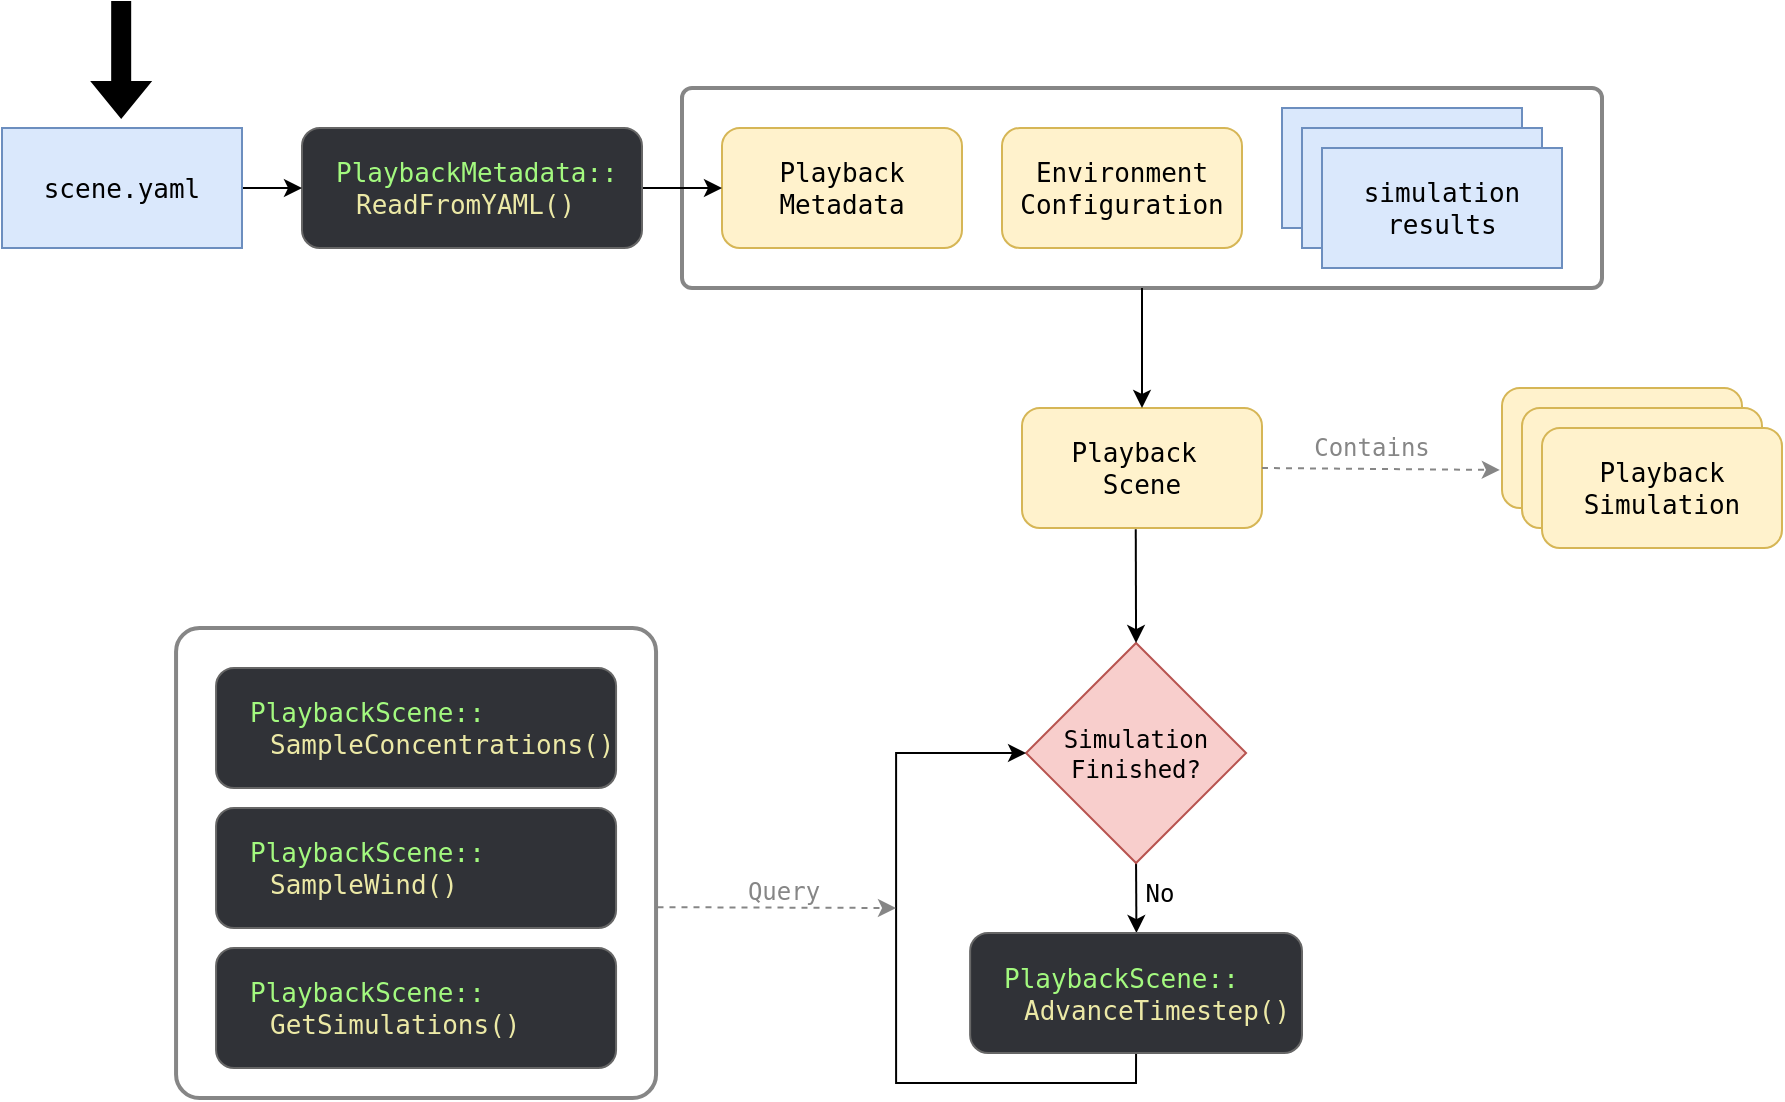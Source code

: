 <mxfile version="27.0.9">
  <diagram name="Page-1" id="a3106Rld3nqsuqSQHuJ1">
    <mxGraphModel dx="2253" dy="883" grid="1" gridSize="10" guides="1" tooltips="1" connect="1" arrows="1" fold="1" page="1" pageScale="1" pageWidth="827" pageHeight="1169" math="0" shadow="0">
      <root>
        <mxCell id="0" />
        <mxCell id="1" parent="0" />
        <mxCell id="j4ynjjWQNKRZf8Y-CPZ6-27" value="" style="rounded=1;whiteSpace=wrap;html=1;fillColor=none;strokeWidth=2;arcSize=5;strokeColor=#868686;" parent="1" vertex="1">
          <mxGeometry x="57.03" y="330" width="240" height="235" as="geometry" />
        </mxCell>
        <mxCell id="j4ynjjWQNKRZf8Y-CPZ6-2" value="" style="rounded=1;whiteSpace=wrap;html=1;fillColor=none;strokeWidth=2;arcSize=5;strokeColor=#868686;" parent="1" vertex="1">
          <mxGeometry x="310" y="60" width="460" height="100" as="geometry" />
        </mxCell>
        <mxCell id="ayrzzpna5QH0cfRAlzxf-7" value="Playback&lt;div&gt;Metadata&lt;/div&gt;" style="rounded=1;whiteSpace=wrap;html=1;fillColor=#fff2cc;strokeColor=#d6b656;fontSize=13;fontFamily=Droid Sans Mono, monospace, monospace;" parent="1" vertex="1">
          <mxGeometry x="330" y="80" width="120" height="60" as="geometry" />
        </mxCell>
        <mxCell id="j4ynjjWQNKRZf8Y-CPZ6-23" style="edgeStyle=orthogonalEdgeStyle;rounded=0;orthogonalLoop=1;jettySize=auto;html=1;exitX=1;exitY=0.5;exitDx=0;exitDy=0;" parent="1" source="ayrzzpna5QH0cfRAlzxf-8" target="ayrzzpna5QH0cfRAlzxf-7" edge="1">
          <mxGeometry relative="1" as="geometry" />
        </mxCell>
        <mxCell id="ayrzzpna5QH0cfRAlzxf-8" value="&lt;blockquote style=&quot;margin: 0px 0px 0px 15px; border: none; padding: 0px;&quot;&gt;&lt;font face=&quot;Droid Sans Mono, monospace, monospace&quot; style=&quot;color: rgb(163, 249, 127); font-size: 13px;&quot;&gt;&lt;font style=&quot;&quot;&gt;PlaybackMetadata&lt;/font&gt;::&lt;/font&gt;&lt;div style=&quot;margin-left: 10px;&quot;&gt;&lt;font face=&quot;Droid Sans Mono, monospace, monospace&quot; style=&quot;color: rgb(236, 233, 166); font-size: 13px;&quot;&gt;ReadFromYAML()&lt;/font&gt;&lt;/div&gt;&lt;/blockquote&gt;" style="rounded=1;whiteSpace=wrap;html=1;fillColor=#303237;strokeColor=#666666;fontColor=#333333;align=left;" parent="1" vertex="1">
          <mxGeometry x="120" y="80" width="170" height="60" as="geometry" />
        </mxCell>
        <mxCell id="j4ynjjWQNKRZf8Y-CPZ6-22" style="edgeStyle=orthogonalEdgeStyle;rounded=0;orthogonalLoop=1;jettySize=auto;html=1;exitX=1;exitY=0.5;exitDx=0;exitDy=0;" parent="1" source="ayrzzpna5QH0cfRAlzxf-15" target="ayrzzpna5QH0cfRAlzxf-8" edge="1">
          <mxGeometry relative="1" as="geometry" />
        </mxCell>
        <mxCell id="ayrzzpna5QH0cfRAlzxf-15" value="scene.yaml" style="rounded=0;whiteSpace=wrap;html=1;fillColor=#dae8fc;strokeColor=#6c8ebf;fontSize=13;fontFamily=Droid Sans Mono, monospace, monospace;" parent="1" vertex="1">
          <mxGeometry x="-30" y="80" width="120" height="60" as="geometry" />
        </mxCell>
        <mxCell id="ayrzzpna5QH0cfRAlzxf-46" value="" style="shape=flexArrow;endArrow=classic;html=1;rounded=0;fillColor=#000000;strokeColor=none;entryX=0.5;entryY=0;entryDx=0;entryDy=0;" parent="1" edge="1">
          <mxGeometry width="50" height="50" relative="1" as="geometry">
            <mxPoint x="29.59" y="16" as="sourcePoint" />
            <mxPoint x="29.59" y="76" as="targetPoint" />
          </mxGeometry>
        </mxCell>
        <mxCell id="j4ynjjWQNKRZf8Y-CPZ6-1" value="Environment Configuration" style="rounded=1;whiteSpace=wrap;html=1;fillColor=#fff2cc;strokeColor=#d6b656;fontSize=13;fontFamily=Droid Sans Mono, monospace, monospace;" parent="1" vertex="1">
          <mxGeometry x="470" y="80" width="120" height="60" as="geometry" />
        </mxCell>
        <mxCell id="j4ynjjWQNKRZf8Y-CPZ6-10" style="edgeStyle=orthogonalEdgeStyle;rounded=0;orthogonalLoop=1;jettySize=auto;html=1;exitX=0.5;exitY=1;exitDx=0;exitDy=0;" parent="1" source="j4ynjjWQNKRZf8Y-CPZ6-8" edge="1">
          <mxGeometry relative="1" as="geometry">
            <mxPoint x="537.22" y="482.51" as="targetPoint" />
          </mxGeometry>
        </mxCell>
        <mxCell id="j4ynjjWQNKRZf8Y-CPZ6-8" value="Simulation Finished?" style="rhombus;whiteSpace=wrap;html=1;fillColor=#f8cecc;strokeColor=#b85450;fontFamily=Droid Sans Mono, monospace, monospace;" parent="1" vertex="1">
          <mxGeometry x="482.03" y="337.51" width="110" height="110" as="geometry" />
        </mxCell>
        <mxCell id="j4ynjjWQNKRZf8Y-CPZ6-13" style="edgeStyle=orthogonalEdgeStyle;rounded=0;orthogonalLoop=1;jettySize=auto;html=1;exitX=0.5;exitY=1;exitDx=0;exitDy=0;entryX=0;entryY=0.5;entryDx=0;entryDy=0;" parent="1" source="j4ynjjWQNKRZf8Y-CPZ6-11" target="j4ynjjWQNKRZf8Y-CPZ6-8" edge="1">
          <mxGeometry relative="1" as="geometry">
            <mxPoint x="417.03" y="402.51" as="targetPoint" />
            <Array as="points">
              <mxPoint x="537.03" y="557.51" />
              <mxPoint x="417.03" y="557.51" />
              <mxPoint x="417.03" y="392.51" />
            </Array>
          </mxGeometry>
        </mxCell>
        <mxCell id="j4ynjjWQNKRZf8Y-CPZ6-11" value="&lt;blockquote style=&quot;margin: 0px 0px 0px 15px; border: none; padding: 0px;&quot;&gt;&lt;font face=&quot;Droid Sans Mono, monospace, monospace&quot; style=&quot;color: rgb(163, 249, 127); font-size: 13px;&quot;&gt;&lt;font style=&quot;&quot;&gt;PlaybackScene&lt;/font&gt;::&lt;/font&gt;&lt;div style=&quot;margin-left: 10px;&quot;&gt;&lt;font face=&quot;Droid Sans Mono, monospace, monospace&quot; style=&quot;color: rgb(236, 233, 166); font-size: 13px;&quot;&gt;AdvanceTimestep()&lt;/font&gt;&lt;/div&gt;&lt;/blockquote&gt;" style="rounded=1;whiteSpace=wrap;html=1;fillColor=#303237;strokeColor=#666666;fontColor=#333333;align=left;" parent="1" vertex="1">
          <mxGeometry x="454.07" y="482.51" width="165.93" height="60" as="geometry" />
        </mxCell>
        <mxCell id="j4ynjjWQNKRZf8Y-CPZ6-12" value="No" style="text;html=1;align=center;verticalAlign=middle;whiteSpace=wrap;rounded=0;fontFamily=Droid Sans Mono, monospace, monospace;" parent="1" vertex="1">
          <mxGeometry x="519.06" y="447.51" width="60" height="30" as="geometry" />
        </mxCell>
        <mxCell id="j4ynjjWQNKRZf8Y-CPZ6-17" value="" style="rounded=0;whiteSpace=wrap;html=1;fillColor=#dae8fc;strokeColor=#6c8ebf;fontSize=13;fontFamily=Droid Sans Mono, monospace, monospace;" parent="1" vertex="1">
          <mxGeometry x="610" y="70" width="120" height="60" as="geometry" />
        </mxCell>
        <mxCell id="j4ynjjWQNKRZf8Y-CPZ6-19" value="" style="rounded=0;whiteSpace=wrap;html=1;fillColor=#dae8fc;strokeColor=#6c8ebf;fontSize=13;fontFamily=Droid Sans Mono, monospace, monospace;" parent="1" vertex="1">
          <mxGeometry x="620" y="80" width="120" height="60" as="geometry" />
        </mxCell>
        <mxCell id="j4ynjjWQNKRZf8Y-CPZ6-18" value="simulation results" style="rounded=0;whiteSpace=wrap;html=1;fillColor=#dae8fc;strokeColor=#6c8ebf;fontSize=13;fontFamily=Droid Sans Mono, monospace, monospace;" parent="1" vertex="1">
          <mxGeometry x="630" y="90" width="120" height="60" as="geometry" />
        </mxCell>
        <mxCell id="j4ynjjWQNKRZf8Y-CPZ6-24" value="&lt;blockquote style=&quot;margin: 0px 0px 0px 15px; border: none; padding: 0px;&quot;&gt;&lt;font face=&quot;Droid Sans Mono, monospace, monospace&quot; style=&quot;color: rgb(163, 249, 127); font-size: 13px;&quot;&gt;&lt;font style=&quot;&quot;&gt;PlaybackScene&lt;/font&gt;::&lt;/font&gt;&lt;div style=&quot;margin-left: 10px;&quot;&gt;&lt;font face=&quot;Droid Sans Mono, monospace, monospace&quot; style=&quot;color: rgb(236, 233, 166); font-size: 13px;&quot;&gt;SampleConcentrations()&lt;/font&gt;&lt;/div&gt;&lt;/blockquote&gt;" style="rounded=1;whiteSpace=wrap;html=1;fillColor=#303237;strokeColor=#666666;fontColor=#333333;align=left;" parent="1" vertex="1">
          <mxGeometry x="77.03" y="350" width="200" height="60" as="geometry" />
        </mxCell>
        <mxCell id="j4ynjjWQNKRZf8Y-CPZ6-25" value="&lt;blockquote style=&quot;margin: 0px 0px 0px 15px; border: none; padding: 0px;&quot;&gt;&lt;font face=&quot;Droid Sans Mono, monospace, monospace&quot; style=&quot;color: rgb(163, 249, 127); font-size: 13px;&quot;&gt;&lt;font style=&quot;&quot;&gt;PlaybackScene&lt;/font&gt;::&lt;/font&gt;&lt;div style=&quot;margin-left: 10px;&quot;&gt;&lt;font face=&quot;Droid Sans Mono, monospace, monospace&quot; style=&quot;color: rgb(236, 233, 166); font-size: 13px;&quot;&gt;SampleWind()&lt;/font&gt;&lt;/div&gt;&lt;/blockquote&gt;" style="rounded=1;whiteSpace=wrap;html=1;fillColor=#303237;strokeColor=#666666;fontColor=#333333;align=left;" parent="1" vertex="1">
          <mxGeometry x="77.03" y="420" width="200" height="60" as="geometry" />
        </mxCell>
        <mxCell id="j4ynjjWQNKRZf8Y-CPZ6-26" value="&lt;blockquote style=&quot;margin: 0px 0px 0px 15px; border: none; padding: 0px;&quot;&gt;&lt;font face=&quot;Droid Sans Mono, monospace, monospace&quot; style=&quot;color: rgb(163, 249, 127); font-size: 13px;&quot;&gt;&lt;font style=&quot;&quot;&gt;PlaybackScene&lt;/font&gt;::&lt;/font&gt;&lt;div style=&quot;margin-left: 10px;&quot;&gt;&lt;font face=&quot;Droid Sans Mono, monospace, monospace&quot; style=&quot;color: rgb(236, 233, 166); font-size: 13px;&quot;&gt;GetSimulations()&lt;/font&gt;&lt;/div&gt;&lt;/blockquote&gt;" style="rounded=1;whiteSpace=wrap;html=1;fillColor=#303237;strokeColor=#666666;fontColor=#333333;align=left;" parent="1" vertex="1">
          <mxGeometry x="77.03" y="490" width="200" height="60" as="geometry" />
        </mxCell>
        <mxCell id="j4ynjjWQNKRZf8Y-CPZ6-28" value="" style="endArrow=classic;html=1;rounded=0;exitX=1.003;exitY=0.594;exitDx=0;exitDy=0;dashed=1;strokeColor=#868686;exitPerimeter=0;" parent="1" source="j4ynjjWQNKRZf8Y-CPZ6-27" edge="1">
          <mxGeometry width="50" height="50" relative="1" as="geometry">
            <mxPoint x="297.03" y="471.5" as="sourcePoint" />
            <mxPoint x="417" y="470" as="targetPoint" />
          </mxGeometry>
        </mxCell>
        <mxCell id="j4ynjjWQNKRZf8Y-CPZ6-29" value="&lt;font style=&quot;color: rgb(134, 134, 134);&quot;&gt;Query&lt;/font&gt;" style="text;html=1;align=center;verticalAlign=middle;whiteSpace=wrap;rounded=0;fontFamily=Droid Sans Mono, monospace, monospace;" parent="1" vertex="1">
          <mxGeometry x="316.03" y="447" width="90" height="30" as="geometry" />
        </mxCell>
        <mxCell id="TD0UIJbStgnqrXHzQO8T-1" value="Playback Simulation" style="rounded=1;whiteSpace=wrap;html=1;fillColor=#fff2cc;strokeColor=#d6b656;fontSize=13;fontFamily=Droid Sans Mono, monospace, monospace;" parent="1" vertex="1">
          <mxGeometry x="720" y="210" width="120" height="60" as="geometry" />
        </mxCell>
        <mxCell id="TD0UIJbStgnqrXHzQO8T-2" value="Playback Simulation" style="rounded=1;whiteSpace=wrap;html=1;fillColor=#fff2cc;strokeColor=#d6b656;fontSize=13;fontFamily=Droid Sans Mono, monospace, monospace;" parent="1" vertex="1">
          <mxGeometry x="730" y="220" width="120" height="60" as="geometry" />
        </mxCell>
        <mxCell id="TD0UIJbStgnqrXHzQO8T-3" value="Playback Simulation" style="rounded=1;whiteSpace=wrap;html=1;fillColor=#fff2cc;strokeColor=#d6b656;fontSize=13;fontFamily=Droid Sans Mono, monospace, monospace;" parent="1" vertex="1">
          <mxGeometry x="740" y="230" width="120" height="60" as="geometry" />
        </mxCell>
        <mxCell id="TD0UIJbStgnqrXHzQO8T-4" value="Playback&amp;nbsp;&lt;div&gt;Scene&lt;/div&gt;" style="rounded=1;whiteSpace=wrap;html=1;fillColor=#fff2cc;strokeColor=#d6b656;fontSize=13;fontFamily=Droid Sans Mono, monospace, monospace;" parent="1" vertex="1">
          <mxGeometry x="480" y="220" width="120" height="60" as="geometry" />
        </mxCell>
        <mxCell id="TD0UIJbStgnqrXHzQO8T-5" value="" style="endArrow=classic;html=1;rounded=0;exitX=0.5;exitY=1;exitDx=0;exitDy=0;" parent="1" source="j4ynjjWQNKRZf8Y-CPZ6-2" target="TD0UIJbStgnqrXHzQO8T-4" edge="1">
          <mxGeometry width="50" height="50" relative="1" as="geometry">
            <mxPoint x="580" y="310" as="sourcePoint" />
            <mxPoint x="630" y="260" as="targetPoint" />
          </mxGeometry>
        </mxCell>
        <mxCell id="TD0UIJbStgnqrXHzQO8T-6" value="" style="endArrow=classic;html=1;rounded=0;exitX=0.474;exitY=1.01;exitDx=0;exitDy=0;entryX=0.5;entryY=0;entryDx=0;entryDy=0;exitPerimeter=0;" parent="1" source="TD0UIJbStgnqrXHzQO8T-4" target="j4ynjjWQNKRZf8Y-CPZ6-8" edge="1">
          <mxGeometry width="50" height="50" relative="1" as="geometry">
            <mxPoint x="550" y="180" as="sourcePoint" />
            <mxPoint x="550" y="240" as="targetPoint" />
          </mxGeometry>
        </mxCell>
        <mxCell id="TD0UIJbStgnqrXHzQO8T-7" value="" style="endArrow=classic;html=1;rounded=0;exitX=1;exitY=0.5;exitDx=0;exitDy=0;entryX=-0.009;entryY=0.683;entryDx=0;entryDy=0;entryPerimeter=0;dashed=1;strokeColor=#868686;" parent="1" source="TD0UIJbStgnqrXHzQO8T-4" target="TD0UIJbStgnqrXHzQO8T-1" edge="1">
          <mxGeometry width="50" height="50" relative="1" as="geometry">
            <mxPoint x="650" y="320" as="sourcePoint" />
            <mxPoint x="700" y="270" as="targetPoint" />
          </mxGeometry>
        </mxCell>
        <mxCell id="TD0UIJbStgnqrXHzQO8T-8" value="&lt;font style=&quot;color: rgb(134, 134, 134);&quot;&gt;Contains&lt;/font&gt;" style="text;html=1;align=center;verticalAlign=middle;whiteSpace=wrap;rounded=0;fontFamily=Droid Sans Mono, monospace, monospace;" parent="1" vertex="1">
          <mxGeometry x="610" y="225" width="90" height="30" as="geometry" />
        </mxCell>
      </root>
    </mxGraphModel>
  </diagram>
</mxfile>
